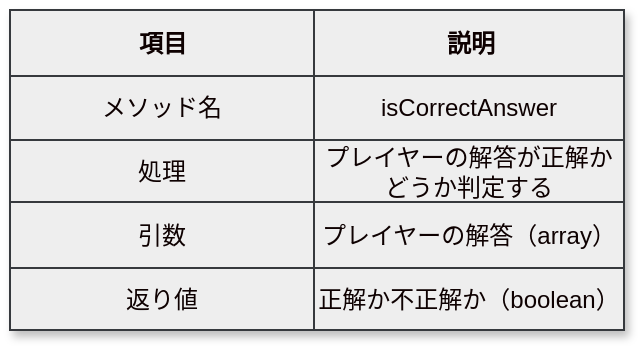<mxfile>
    <diagram id="vKuEH-y9Z0ZvnTDw-Nh4" name="ページ1">
        <mxGraphModel dx="727" dy="456" grid="0" gridSize="10" guides="1" tooltips="1" connect="1" arrows="1" fold="1" page="1" pageScale="1" pageWidth="827" pageHeight="1169" math="0" shadow="0">
            <root>
                <mxCell id="0"/>
                <mxCell id="1" parent="0"/>
                <mxCell id="2" value="Assets" style="childLayout=tableLayout;recursiveResize=0;shadow=1;fillColor=#eeeeee;strokeColor=#36393d;fontColor=#0e0101;" vertex="1" parent="1">
                    <mxGeometry x="134" y="92" width="307" height="160" as="geometry"/>
                </mxCell>
                <mxCell id="3" style="shape=tableRow;horizontal=0;startSize=0;swimlaneHead=0;swimlaneBody=0;top=0;left=0;bottom=0;right=0;dropTarget=0;collapsible=0;recursiveResize=0;expand=0;fontStyle=0;fillColor=#eeeeee;strokeColor=#36393d;fontColor=#0e0101;" vertex="1" parent="2">
                    <mxGeometry width="307" height="33" as="geometry"/>
                </mxCell>
                <mxCell id="4" value="項目" style="connectable=0;recursiveResize=0;align=center;fontStyle=1;html=1;fillColor=#eeeeee;strokeColor=#36393d;fontColor=#0e0101;" vertex="1" parent="3">
                    <mxGeometry width="152" height="33" as="geometry">
                        <mxRectangle width="152" height="33" as="alternateBounds"/>
                    </mxGeometry>
                </mxCell>
                <mxCell id="5" value="説明" style="connectable=0;recursiveResize=0;align=center;fontStyle=1;html=1;fillColor=#eeeeee;strokeColor=#36393d;fontColor=#0e0101;" vertex="1" parent="3">
                    <mxGeometry x="152" width="155" height="33" as="geometry">
                        <mxRectangle width="155" height="33" as="alternateBounds"/>
                    </mxGeometry>
                </mxCell>
                <mxCell id="7" value="" style="shape=tableRow;horizontal=0;startSize=0;swimlaneHead=0;swimlaneBody=0;top=0;left=0;bottom=0;right=0;dropTarget=0;collapsible=0;recursiveResize=0;expand=0;fontStyle=0;fillColor=#eeeeee;strokeColor=#36393d;fontColor=#0e0101;" vertex="1" parent="2">
                    <mxGeometry y="33" width="307" height="32" as="geometry"/>
                </mxCell>
                <mxCell id="8" value="メソッド名" style="connectable=0;recursiveResize=0;align=center;whiteSpace=wrap;html=1;fillColor=#eeeeee;strokeColor=#36393d;fontColor=#0e0101;" vertex="1" parent="7">
                    <mxGeometry width="152" height="32" as="geometry">
                        <mxRectangle width="152" height="32" as="alternateBounds"/>
                    </mxGeometry>
                </mxCell>
                <mxCell id="9" value="isCorrectAnswer" style="connectable=0;recursiveResize=0;align=center;whiteSpace=wrap;html=1;fillColor=#eeeeee;strokeColor=#36393d;fontColor=#0e0101;" vertex="1" parent="7">
                    <mxGeometry x="152" width="155" height="32" as="geometry">
                        <mxRectangle width="155" height="32" as="alternateBounds"/>
                    </mxGeometry>
                </mxCell>
                <mxCell id="11" value="" style="shape=tableRow;horizontal=0;startSize=0;swimlaneHead=0;swimlaneBody=0;top=0;left=0;bottom=0;right=0;dropTarget=0;collapsible=0;recursiveResize=0;expand=0;fontStyle=1;fillColor=#eeeeee;strokeColor=#36393d;fontColor=#0e0101;" vertex="1" parent="2">
                    <mxGeometry y="65" width="307" height="31" as="geometry"/>
                </mxCell>
                <mxCell id="12" value="処理" style="connectable=0;recursiveResize=0;whiteSpace=wrap;html=1;fillColor=#eeeeee;strokeColor=#36393d;fontColor=#0e0101;" vertex="1" parent="11">
                    <mxGeometry width="152" height="31" as="geometry">
                        <mxRectangle width="152" height="31" as="alternateBounds"/>
                    </mxGeometry>
                </mxCell>
                <mxCell id="13" value="プレイヤーの解答が正解かどうか判定する" style="connectable=0;recursiveResize=0;whiteSpace=wrap;html=1;fillColor=#eeeeee;strokeColor=#36393d;fontColor=#0e0101;" vertex="1" parent="11">
                    <mxGeometry x="152" width="155" height="31" as="geometry">
                        <mxRectangle width="155" height="31" as="alternateBounds"/>
                    </mxGeometry>
                </mxCell>
                <mxCell id="15" value="" style="shape=tableRow;horizontal=0;startSize=0;swimlaneHead=0;swimlaneBody=0;top=0;left=0;bottom=0;right=0;dropTarget=0;collapsible=0;recursiveResize=0;expand=0;fontStyle=0;fillColor=#eeeeee;strokeColor=#36393d;fontColor=#0e0101;" vertex="1" parent="2">
                    <mxGeometry y="96" width="307" height="33" as="geometry"/>
                </mxCell>
                <mxCell id="16" value="引数" style="connectable=0;recursiveResize=0;fontStyle=0;align=center;whiteSpace=wrap;html=1;fillColor=#eeeeee;strokeColor=#36393d;fontColor=#0e0101;" vertex="1" parent="15">
                    <mxGeometry width="152" height="33" as="geometry">
                        <mxRectangle width="152" height="33" as="alternateBounds"/>
                    </mxGeometry>
                </mxCell>
                <mxCell id="17" value="プレイヤーの解答（array）" style="connectable=0;recursiveResize=0;fontStyle=0;align=center;whiteSpace=wrap;html=1;fillColor=#eeeeee;strokeColor=#36393d;fontColor=#0e0101;" vertex="1" parent="15">
                    <mxGeometry x="152" width="155" height="33" as="geometry">
                        <mxRectangle width="155" height="33" as="alternateBounds"/>
                    </mxGeometry>
                </mxCell>
                <mxCell id="19" value="" style="shape=tableRow;horizontal=0;startSize=0;swimlaneHead=0;swimlaneBody=0;top=0;left=0;bottom=0;right=0;dropTarget=0;collapsible=0;recursiveResize=0;expand=0;fontStyle=1;fillColor=#eeeeee;strokeColor=#36393d;fontColor=#0e0101;" vertex="1" parent="2">
                    <mxGeometry y="129" width="307" height="31" as="geometry"/>
                </mxCell>
                <mxCell id="20" value="返り値" style="connectable=0;recursiveResize=0;whiteSpace=wrap;html=1;fillColor=#eeeeee;strokeColor=#36393d;fontColor=#0e0101;" vertex="1" parent="19">
                    <mxGeometry width="152" height="31" as="geometry">
                        <mxRectangle width="152" height="31" as="alternateBounds"/>
                    </mxGeometry>
                </mxCell>
                <mxCell id="21" value="正解か不正解か（boolean）" style="connectable=0;recursiveResize=0;whiteSpace=wrap;html=1;fillColor=#eeeeee;strokeColor=#36393d;fontColor=#0e0101;" vertex="1" parent="19">
                    <mxGeometry x="152" width="155" height="31" as="geometry">
                        <mxRectangle width="155" height="31" as="alternateBounds"/>
                    </mxGeometry>
                </mxCell>
            </root>
        </mxGraphModel>
    </diagram>
</mxfile>